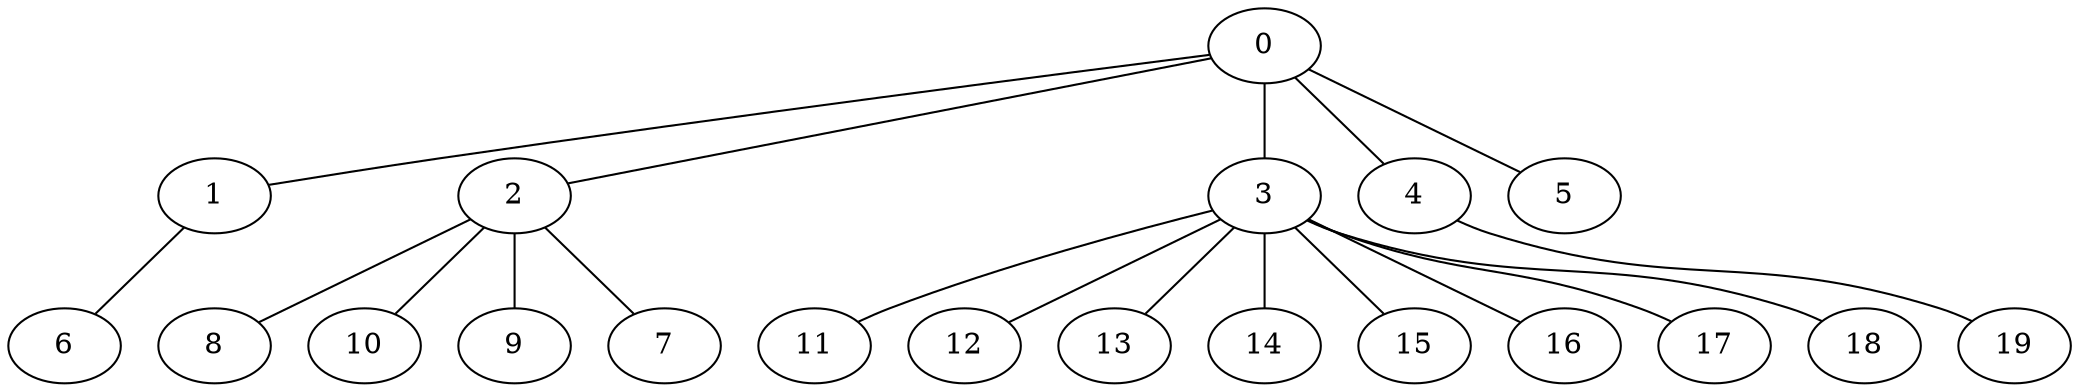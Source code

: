 
graph graphname {
    0 -- 1
0 -- 2
0 -- 3
0 -- 4
0 -- 5
1 -- 6
2 -- 8
2 -- 10
2 -- 9
2 -- 7
3 -- 11
3 -- 12
3 -- 13
3 -- 14
3 -- 15
3 -- 16
3 -- 17
3 -- 18
4 -- 19

}
